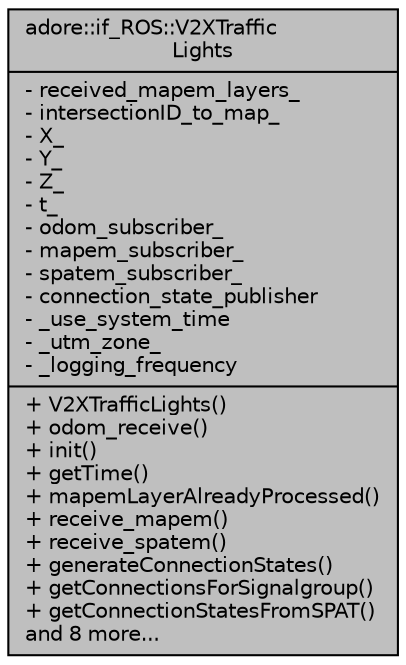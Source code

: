 digraph "adore::if_ROS::V2XTrafficLights"
{
 // LATEX_PDF_SIZE
  edge [fontname="Helvetica",fontsize="10",labelfontname="Helvetica",labelfontsize="10"];
  node [fontname="Helvetica",fontsize="10",shape=record];
  Node1 [label="{adore::if_ROS::V2XTraffic\lLights\n|- received_mapem_layers_\l- intersectionID_to_map_\l- X_\l- Y_\l- Z_\l- t_\l- odom_subscriber_\l- mapem_subscriber_\l- spatem_subscriber_\l- connection_state_publisher\l- _use_system_time\l- _utm_zone_\l- _logging_frequency\l|+ V2XTrafficLights()\l+ odom_receive()\l+ init()\l+ getTime()\l+ mapemLayerAlreadyProcessed()\l+ receive_mapem()\l+ receive_spatem()\l+ generateConnectionStates()\l+ getConnectionsForSignalgroup()\l+ getConnectionStatesFromSPAT()\land 8 more...\l}",height=0.2,width=0.4,color="black", fillcolor="grey75", style="filled", fontcolor="black",tooltip=" "];
}
